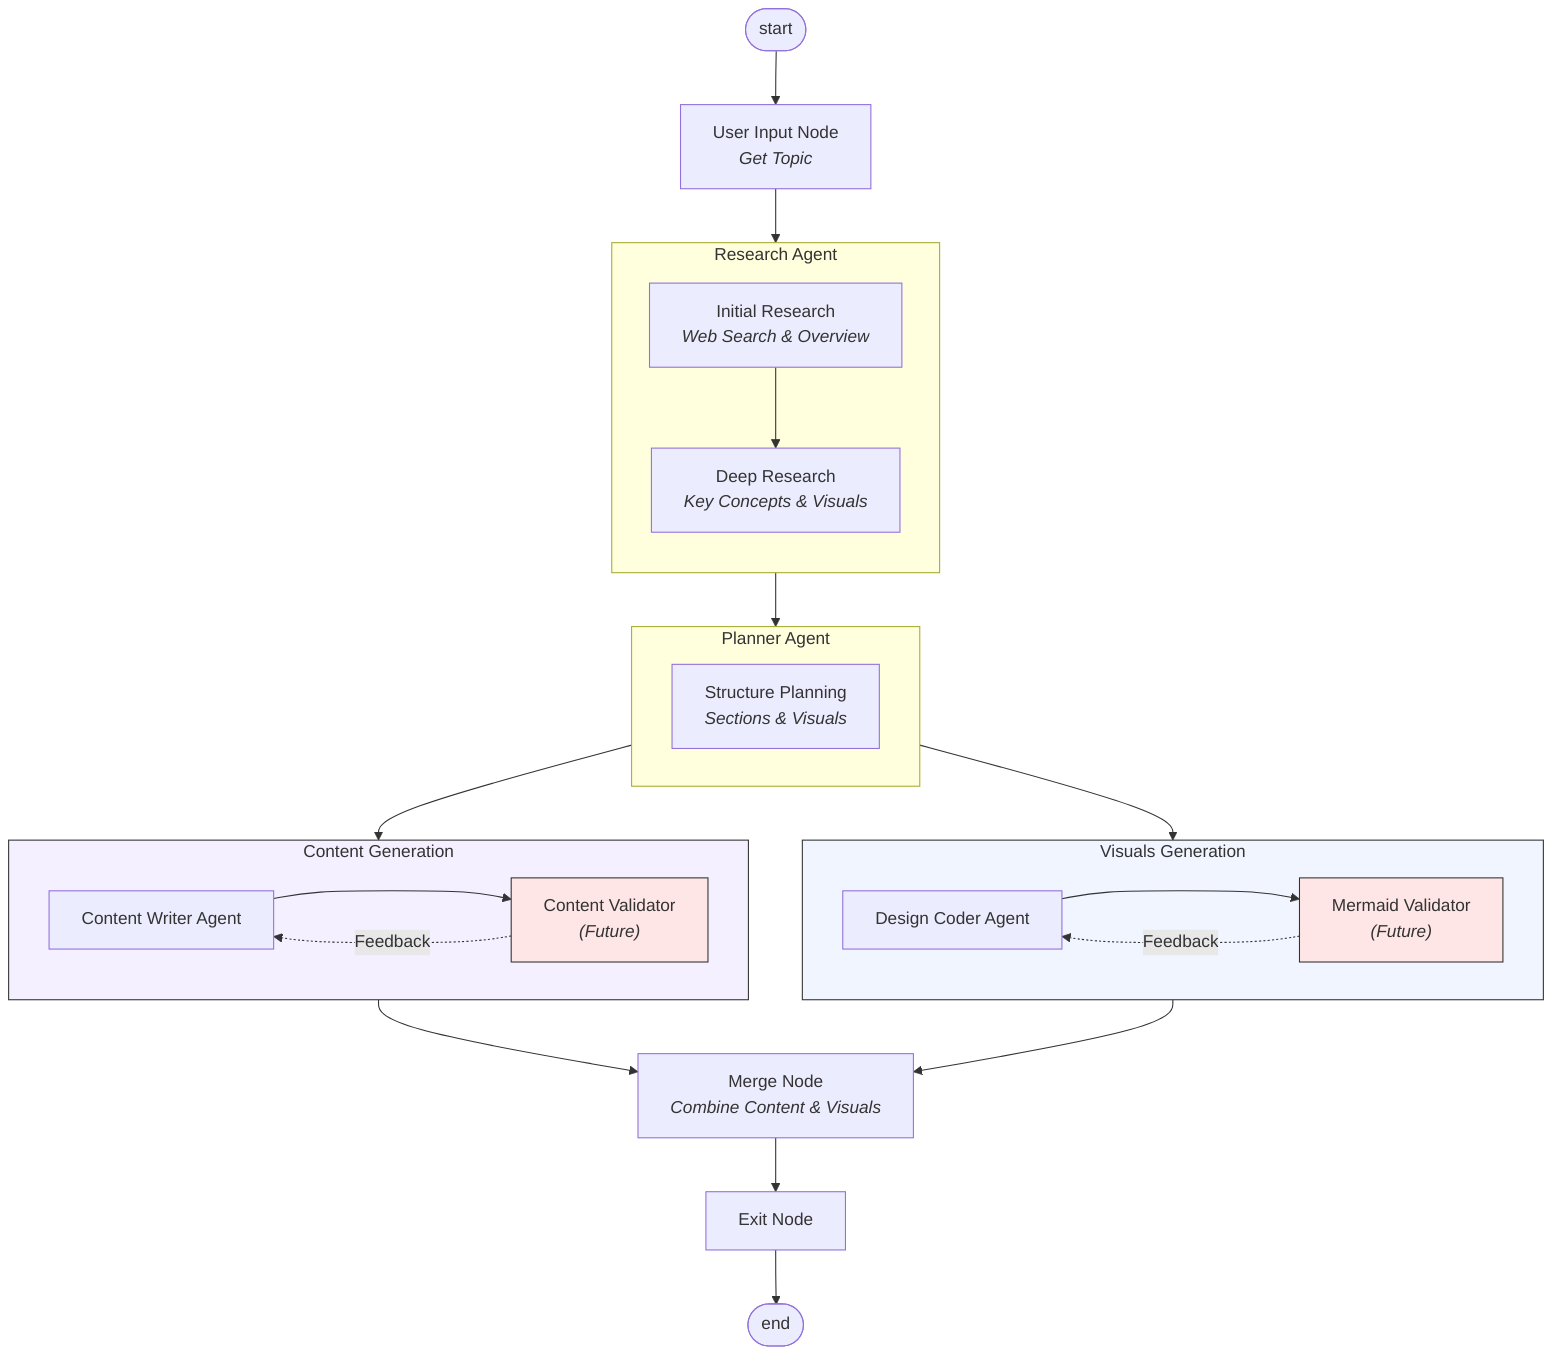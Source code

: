 ---
config:
  layout: dagre
---
flowchart TD
     %% Main Flow
    start([start]) --> A["User Input Node<br><i>Get Topic</i>"]
    A --> B["Research Agent"]
    
    %% Research Agent
    subgraph B["Research Agent"]
        direction TB
        B1["Initial Research<br><i>Web Search & Overview</i>"] --> B2["Deep Research<br><i>Key Concepts & Visuals</i>"]
    end
    B --> P["Planner Agent"]

    %% Planner Agent
    subgraph P["Planner Agent"]
        P1["Structure Planning<br><i>Sections & Visuals</i>"]
    end

    %% Parallel Paths
    P --> ContentPath & VisualPath

    %% Content Generation Path
    subgraph ContentPath["Content Generation"]
        C["Content Writer Agent"] --> CV["Content Validator<br><i>(Future)</i>"]
        CV -..-> |Feedback| C
    end

    %% Visual Generation Path
    subgraph VisualPath["Visuals Generation"]
        M["Design Coder Agent"] --> MV["Mermaid Validator<br><i>(Future)</i>"]
        MV -..-> |Feedback| M
    end

    %% Merge and Finalize
    ContentPath & VisualPath --> merge["Merge Node<br><i>Combine Content & Visuals</i>"]

    merge --> exit["Exit Node"]
    exit --> endnode([end])

    %% Styling
    classDef future fill:#ffe6e6,stroke:#333
    classDef state fill:#e6ffe6,stroke:#333,stroke-dasharray: 5 5
    class CV,MV future
    class save1,save2,save3,save4a,save4b,save5 state
    style ContentPath fill:#f5f0ff,stroke:#333
    style VisualPath fill:#f0f5ff,stroke:#333